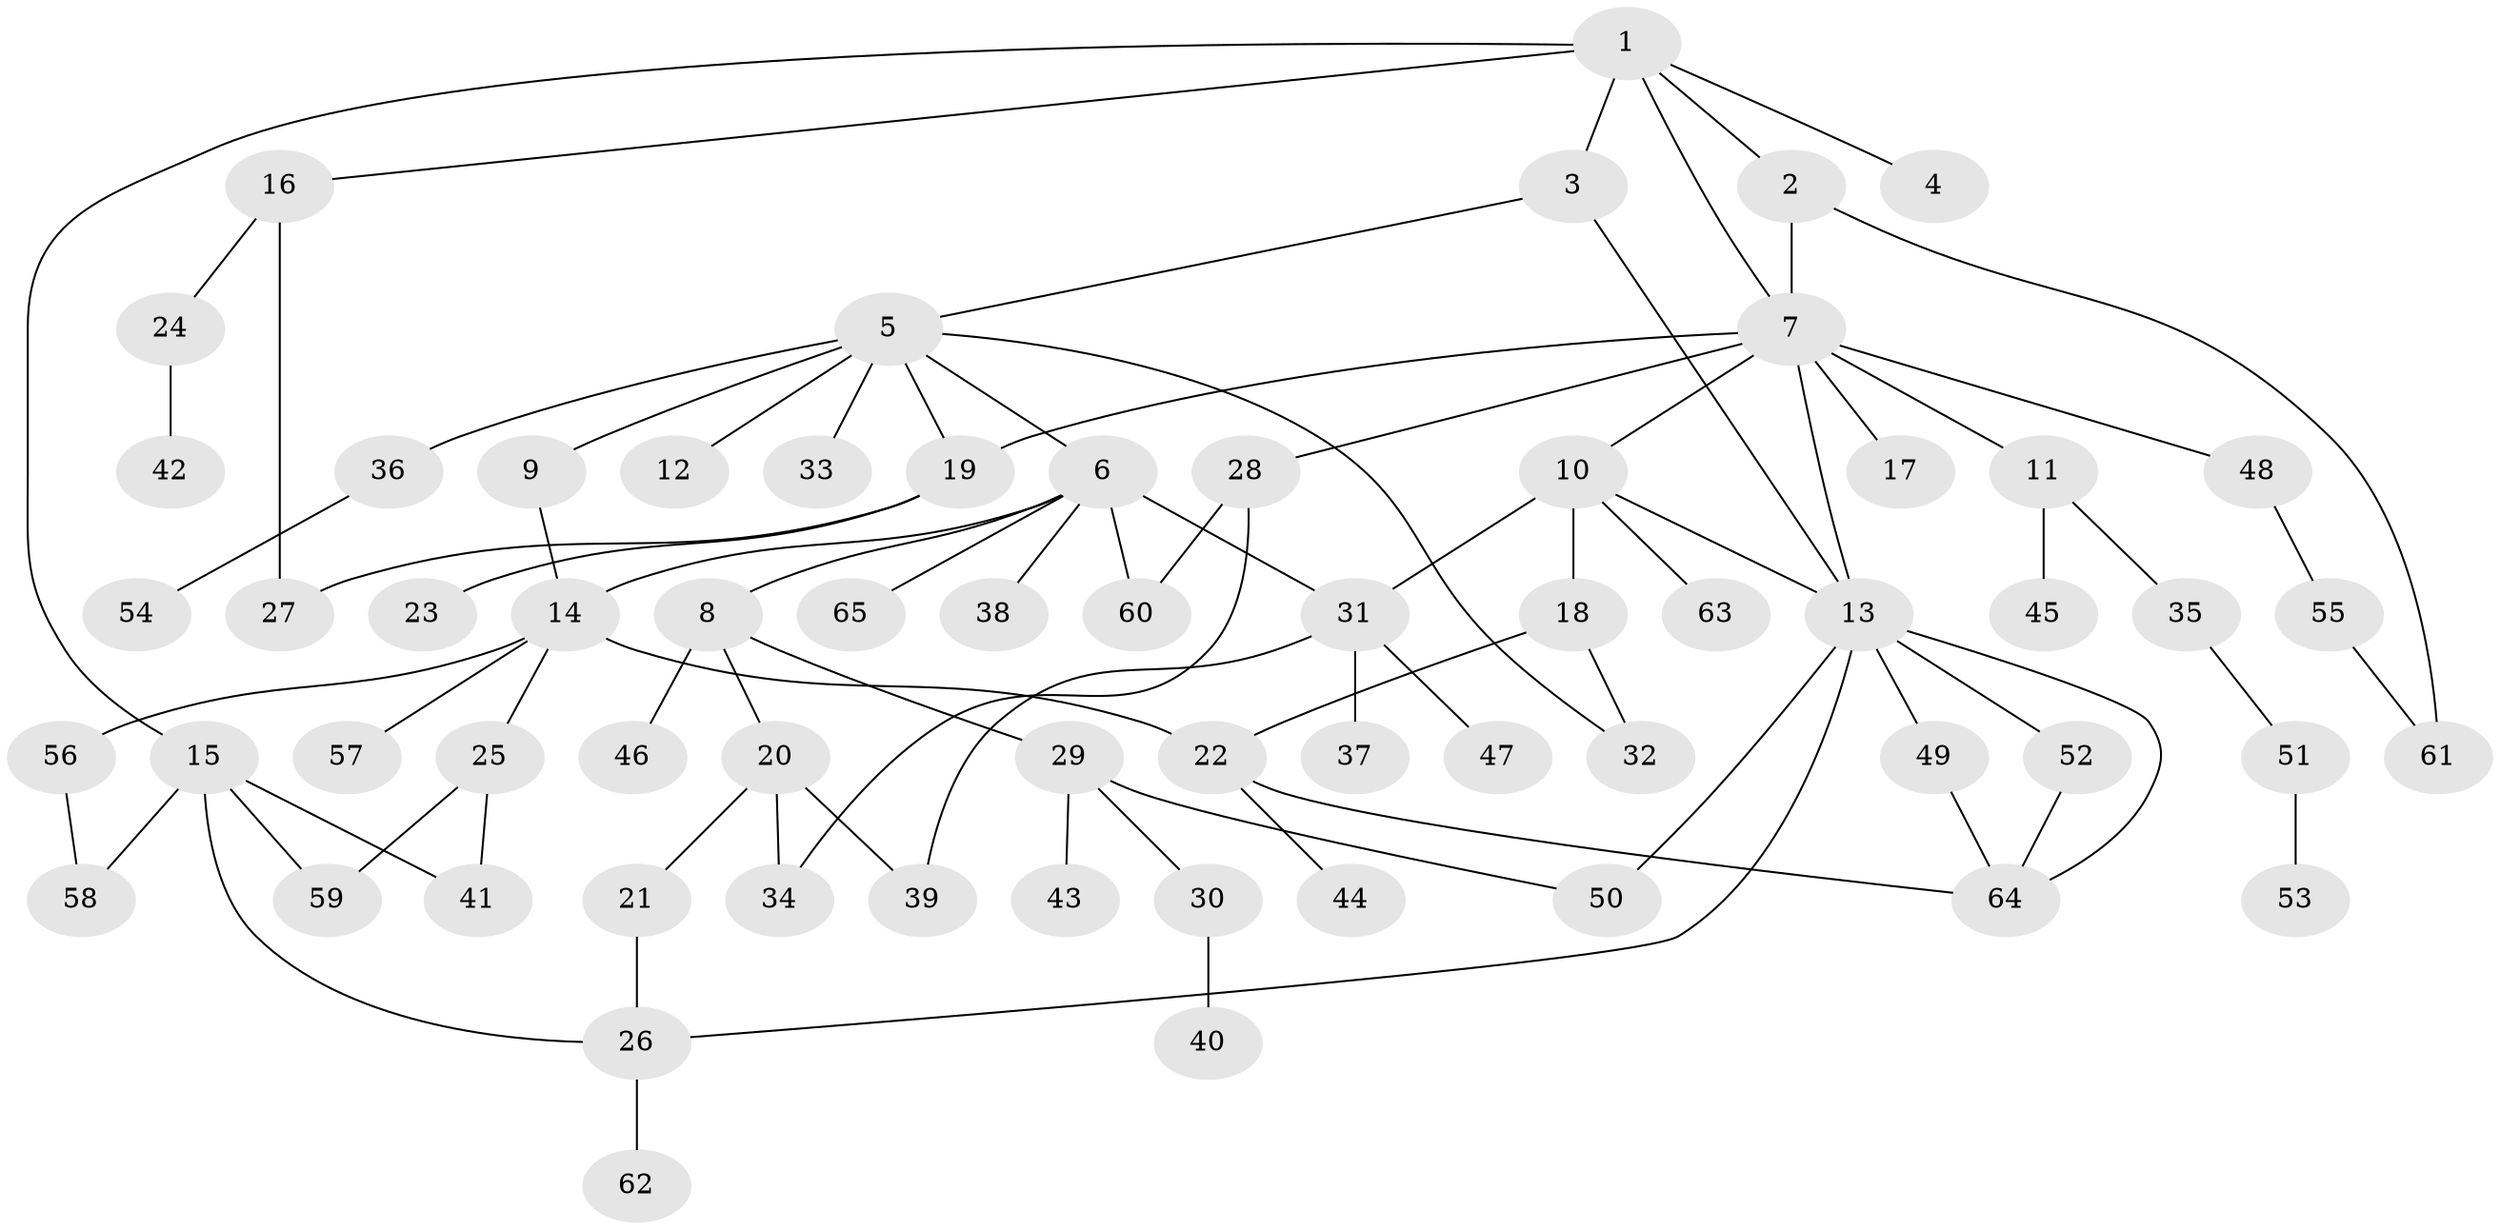 // coarse degree distribution, {7: 0.044444444444444446, 3: 0.2, 1: 0.3333333333333333, 8: 0.022222222222222223, 6: 0.044444444444444446, 11: 0.022222222222222223, 4: 0.08888888888888889, 2: 0.2222222222222222, 5: 0.022222222222222223}
// Generated by graph-tools (version 1.1) at 2025/23/03/03/25 07:23:33]
// undirected, 65 vertices, 86 edges
graph export_dot {
graph [start="1"]
  node [color=gray90,style=filled];
  1;
  2;
  3;
  4;
  5;
  6;
  7;
  8;
  9;
  10;
  11;
  12;
  13;
  14;
  15;
  16;
  17;
  18;
  19;
  20;
  21;
  22;
  23;
  24;
  25;
  26;
  27;
  28;
  29;
  30;
  31;
  32;
  33;
  34;
  35;
  36;
  37;
  38;
  39;
  40;
  41;
  42;
  43;
  44;
  45;
  46;
  47;
  48;
  49;
  50;
  51;
  52;
  53;
  54;
  55;
  56;
  57;
  58;
  59;
  60;
  61;
  62;
  63;
  64;
  65;
  1 -- 2;
  1 -- 3;
  1 -- 4;
  1 -- 7;
  1 -- 15;
  1 -- 16;
  2 -- 61;
  2 -- 7;
  3 -- 5;
  3 -- 13;
  5 -- 6;
  5 -- 9;
  5 -- 12;
  5 -- 19;
  5 -- 33;
  5 -- 36;
  5 -- 32;
  6 -- 8;
  6 -- 31;
  6 -- 38;
  6 -- 60;
  6 -- 65;
  6 -- 14;
  7 -- 10;
  7 -- 11;
  7 -- 17;
  7 -- 28;
  7 -- 48;
  7 -- 13;
  7 -- 19;
  8 -- 20;
  8 -- 29;
  8 -- 46;
  9 -- 14;
  10 -- 18;
  10 -- 63;
  10 -- 13;
  10 -- 31;
  11 -- 35;
  11 -- 45;
  13 -- 26;
  13 -- 49;
  13 -- 52;
  13 -- 64;
  13 -- 50;
  14 -- 25;
  14 -- 56;
  14 -- 57;
  14 -- 22;
  15 -- 41;
  15 -- 59;
  15 -- 58;
  15 -- 26;
  16 -- 24;
  16 -- 27;
  18 -- 22;
  18 -- 32;
  19 -- 23;
  19 -- 27;
  20 -- 21;
  20 -- 39;
  20 -- 34;
  21 -- 26;
  22 -- 44;
  22 -- 64;
  24 -- 42;
  25 -- 59;
  25 -- 41;
  26 -- 62;
  28 -- 34;
  28 -- 60;
  29 -- 30;
  29 -- 43;
  29 -- 50;
  30 -- 40;
  31 -- 37;
  31 -- 47;
  31 -- 39;
  35 -- 51;
  36 -- 54;
  48 -- 55;
  49 -- 64;
  51 -- 53;
  52 -- 64;
  55 -- 61;
  56 -- 58;
}
